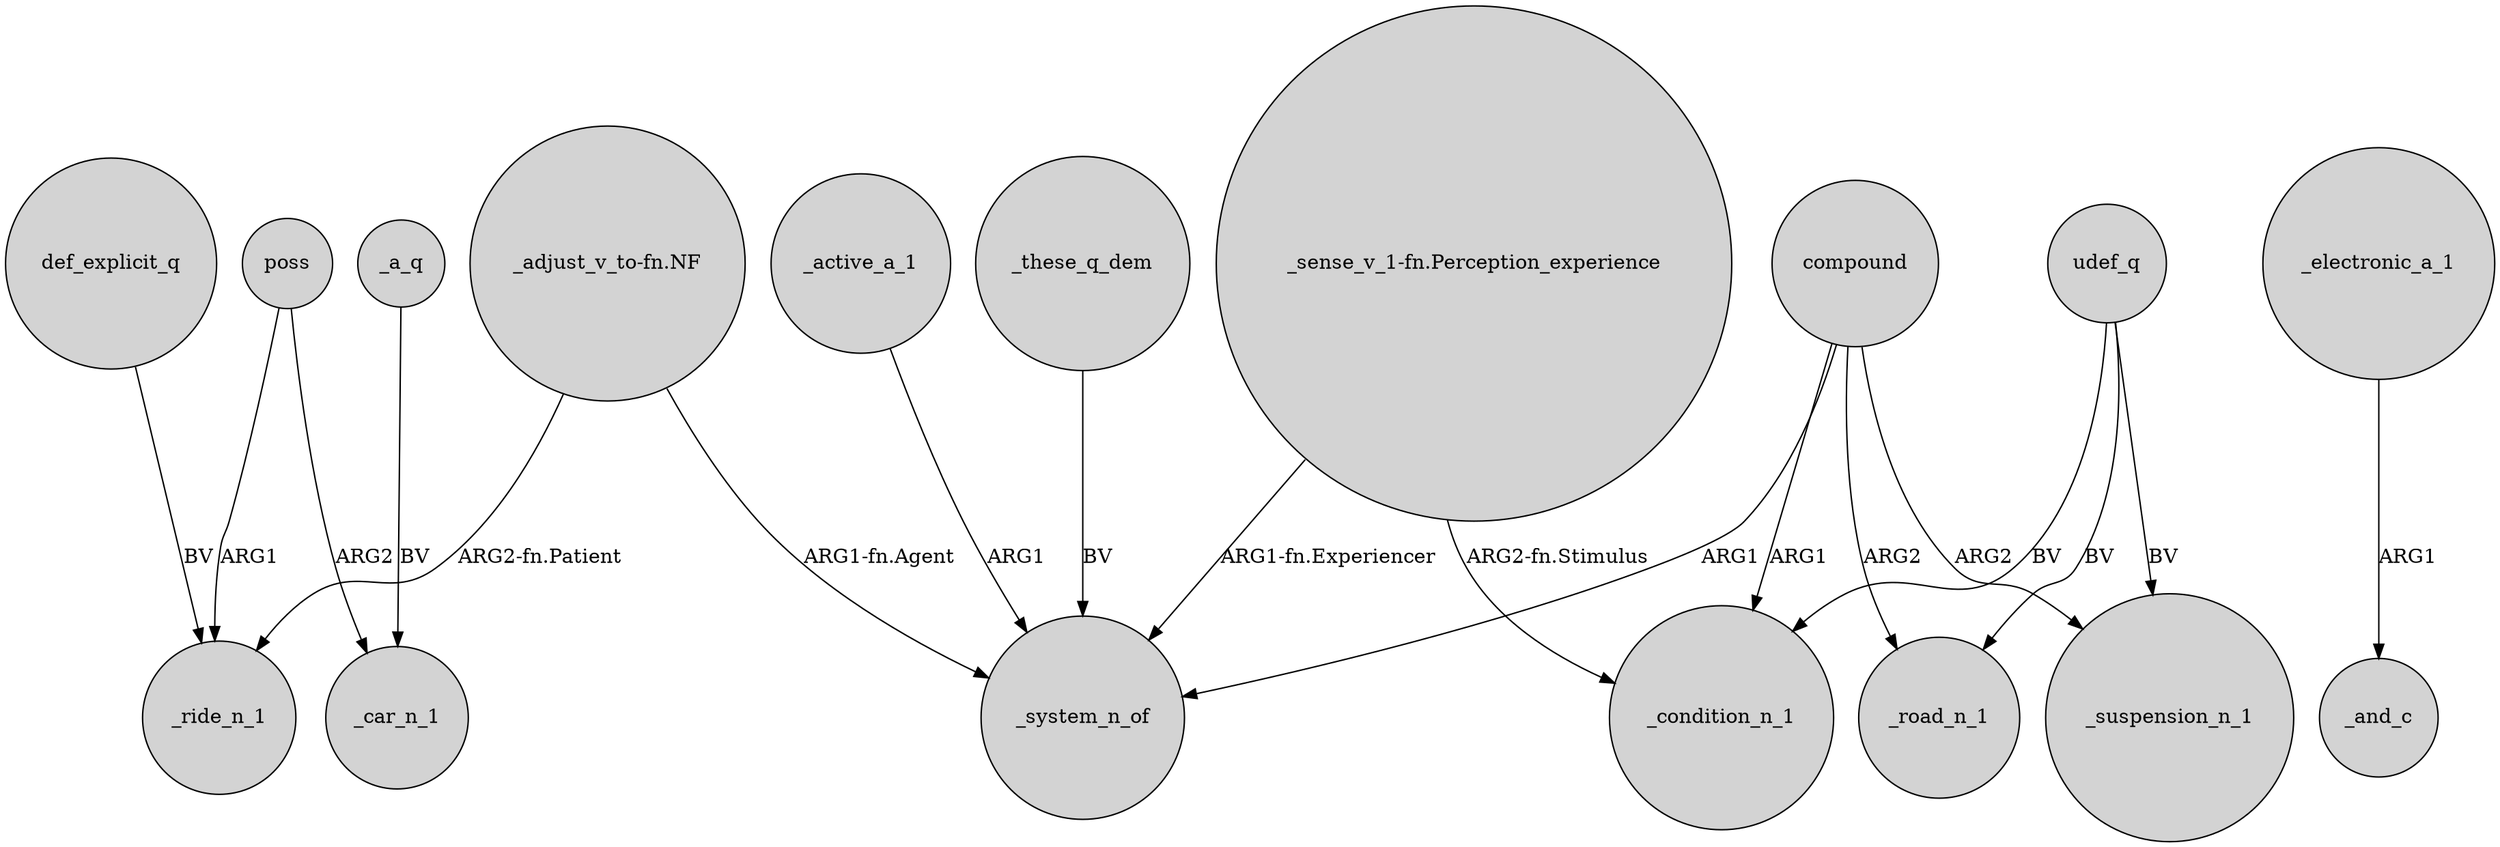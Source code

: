 digraph {
	node [shape=circle style=filled]
	"_adjust_v_to-fn.NF" -> _ride_n_1 [label="ARG2-fn.Patient"]
	"_adjust_v_to-fn.NF" -> _system_n_of [label="ARG1-fn.Agent"]
	_electronic_a_1 -> _and_c [label=ARG1]
	"_sense_v_1-fn.Perception_experience" -> _system_n_of [label="ARG1-fn.Experiencer"]
	poss -> _ride_n_1 [label=ARG1]
	_a_q -> _car_n_1 [label=BV]
	compound -> _suspension_n_1 [label=ARG2]
	compound -> _condition_n_1 [label=ARG1]
	"_sense_v_1-fn.Perception_experience" -> _condition_n_1 [label="ARG2-fn.Stimulus"]
	_active_a_1 -> _system_n_of [label=ARG1]
	udef_q -> _road_n_1 [label=BV]
	compound -> _system_n_of [label=ARG1]
	compound -> _road_n_1 [label=ARG2]
	udef_q -> _suspension_n_1 [label=BV]
	poss -> _car_n_1 [label=ARG2]
	udef_q -> _condition_n_1 [label=BV]
	def_explicit_q -> _ride_n_1 [label=BV]
	_these_q_dem -> _system_n_of [label=BV]
}
